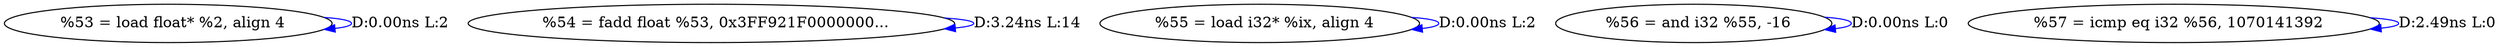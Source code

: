 digraph {
Node0x2e16990[label="  %53 = load float* %2, align 4"];
Node0x2e16990 -> Node0x2e16990[label="D:0.00ns L:2",color=blue];
Node0x2e16a70[label="  %54 = fadd float %53, 0x3FF921F0000000..."];
Node0x2e16a70 -> Node0x2e16a70[label="D:3.24ns L:14",color=blue];
Node0x2e16c30[label="  %55 = load i32* %ix, align 4"];
Node0x2e16c30 -> Node0x2e16c30[label="D:0.00ns L:2",color=blue];
Node0x2e16d10[label="  %56 = and i32 %55, -16"];
Node0x2e16d10 -> Node0x2e16d10[label="D:0.00ns L:0",color=blue];
Node0x2e16df0[label="  %57 = icmp eq i32 %56, 1070141392"];
Node0x2e16df0 -> Node0x2e16df0[label="D:2.49ns L:0",color=blue];
}
